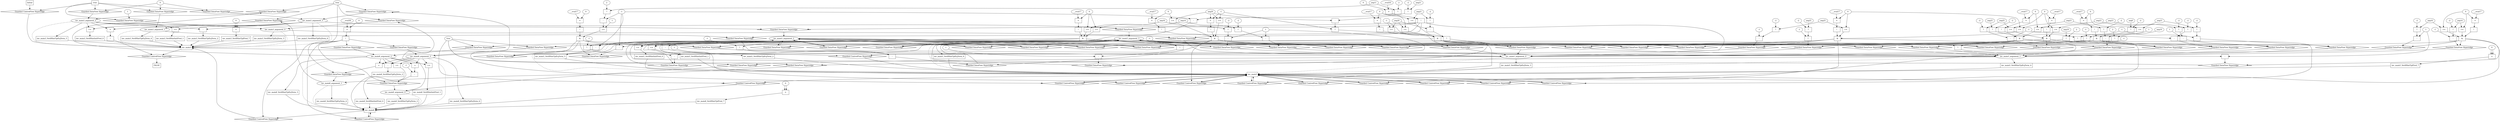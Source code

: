 digraph dag {
inv_main3 [label="inv_main3" shape="rect"];
inv_main5 [label="inv_main5" shape="rect"];
inv_main8 [label="inv_main8" shape="rect"];
FALSE [label="FALSE" shape="rect"];
Initial [label="Initial" shape="rect"];
ControlFowHyperEdge_0 [label="Guarded ControlFlow Hyperedge" shape="diamond"];
Initial -> ControlFowHyperEdge_0[label=""]
ControlFowHyperEdge_0 -> inv_main3[label=""]
ControlFowHyperEdge_1 [label="Guarded ControlFlow Hyperedge" shape="diamond"];
inv_main3 -> ControlFowHyperEdge_1[label=""]
ControlFowHyperEdge_1 -> inv_main5[label=""]
ControlFowHyperEdge_2 [label="Guarded ControlFlow Hyperedge" shape="diamond"];
inv_main5 -> ControlFowHyperEdge_2[label=""]
ControlFowHyperEdge_2 -> inv_main8[label=""]
ControlFowHyperEdge_3 [label="Guarded ControlFlow Hyperedge" shape="diamond"];
inv_main8 -> ControlFowHyperEdge_3[label=""]
ControlFowHyperEdge_3 -> inv_main3[label=""]
ControlFowHyperEdge_4 [label="Guarded ControlFlow Hyperedge" shape="diamond"];
inv_main8 -> ControlFowHyperEdge_4[label=""]
ControlFowHyperEdge_4 -> inv_main8[label=""]
ControlFowHyperEdge_5 [label="Guarded ControlFlow Hyperedge" shape="diamond"];
inv_main5 -> ControlFowHyperEdge_5[label=""]
ControlFowHyperEdge_5 -> inv_main5[label=""]
ControlFowHyperEdge_6 [label="Guarded ControlFlow Hyperedge" shape="diamond"];
inv_main5 -> ControlFowHyperEdge_6[label=""]
ControlFowHyperEdge_6 -> inv_main5[label=""]
ControlFowHyperEdge_7 [label="Guarded ControlFlow Hyperedge" shape="diamond"];
inv_main5 -> ControlFowHyperEdge_7[label=""]
ControlFowHyperEdge_7 -> inv_main5[label=""]
ControlFowHyperEdge_8 [label="Guarded ControlFlow Hyperedge" shape="diamond"];
inv_main5 -> ControlFowHyperEdge_8[label=""]
ControlFowHyperEdge_8 -> inv_main5[label=""]
ControlFowHyperEdge_9 [label="Guarded ControlFlow Hyperedge" shape="diamond"];
inv_main5 -> ControlFowHyperEdge_9[label=""]
ControlFowHyperEdge_9 -> inv_main5[label=""]
ControlFowHyperEdge_10 [label="Guarded ControlFlow Hyperedge" shape="diamond"];
inv_main5 -> ControlFowHyperEdge_10[label=""]
ControlFowHyperEdge_10 -> inv_main5[label=""]
ControlFowHyperEdge_11 [label="Guarded ControlFlow Hyperedge" shape="diamond"];
inv_main5 -> ControlFowHyperEdge_11[label=""]
ControlFowHyperEdge_11 -> inv_main5[label=""]
ControlFowHyperEdge_12 [label="Guarded ControlFlow Hyperedge" shape="diamond"];
inv_main5 -> ControlFowHyperEdge_12[label=""]
ControlFowHyperEdge_12 -> inv_main5[label=""]
ControlFowHyperEdge_13 [label="Guarded ControlFlow Hyperedge" shape="diamond"];
inv_main5 -> ControlFowHyperEdge_13[label=""]
ControlFowHyperEdge_13 -> inv_main5[label=""]
ControlFowHyperEdge_14 [label="Guarded ControlFlow Hyperedge" shape="diamond"];
inv_main3 -> ControlFowHyperEdge_14[label=""]
ControlFowHyperEdge_14 -> FALSE[label=""]
inv_main3_argument_0 [label="inv_main3_argument_0" shape="oval"];
inv_main3_argument_0 -> inv_main3[label="" style="dashed"]
inv_main3_argument_1 [label="inv_main3_argument_1" shape="oval"];
inv_main3_argument_1 -> inv_main3[label="" style="dashed"]
inv_main3_argument_2 [label="inv_main3_argument_2" shape="oval"];
inv_main3_argument_2 -> inv_main3[label="" style="dashed"]
inv_main3_argument_3 [label="inv_main3_argument_3" shape="oval"];
inv_main3_argument_3 -> inv_main3[label="" style="dashed"]
inv_main5_argument_0 [label="inv_main5_argument_0" shape="oval"];
inv_main5_argument_0 -> inv_main5[label="" style="dashed"]
inv_main5_argument_1 [label="inv_main5_argument_1" shape="oval"];
inv_main5_argument_1 -> inv_main5[label="" style="dashed"]
inv_main5_argument_2 [label="inv_main5_argument_2" shape="oval"];
inv_main5_argument_2 -> inv_main5[label="" style="dashed"]
inv_main5_argument_3 [label="inv_main5_argument_3" shape="oval"];
inv_main5_argument_3 -> inv_main5[label="" style="dashed"]
inv_main8_argument_0 [label="inv_main8_argument_0" shape="oval"];
inv_main8_argument_0 -> inv_main8[label="" style="dashed"]
inv_main8_argument_1 [label="inv_main8_argument_1" shape="oval"];
inv_main8_argument_1 -> inv_main8[label="" style="dashed"]
inv_main8_argument_2 [label="inv_main8_argument_2" shape="oval"];
inv_main8_argument_2 -> inv_main8[label="" style="dashed"]
inv_main8_argument_3 [label="inv_main8_argument_3" shape="oval"];
inv_main8_argument_3 -> inv_main8[label="" style="dashed"]

true_0 [label="true" shape="rect"];
true_0->ControlFowHyperEdge_0 [label=""];
xxxinv_main3___Initial_0xxxdataFlow_0_node_0 [label="1"];

xxxinv_main3___Initial_0xxxdataFlow_0_node_0->DataFowHyperEdge_0_inv_main3_argument_0 [label=""];
xxxinv_main3___Initial_0xxxdataFlow1_node_0 [label="0"];

xxxinv_main3___Initial_0xxxdataFlow1_node_0->DataFowHyperEdge_0_inv_main3_argument_1 [label=""];

xxxinv_main3___Initial_0xxxdataFlow1_node_0->DataFowHyperEdge_0_inv_main3_argument_2 [label=""];

xxxinv_main3___Initial_0xxxdataFlow1_node_0->DataFowHyperEdge_0_inv_main3_argument_3 [label=""];
xxxinv_main5___inv_main3_1xxxguard_0_node_0 [label="!" shape="rect"];
xxxinv_main5___inv_main3_1xxxguard_0_node_1 [label="=" shape="rect"];
xxxinv_main5___inv_main3_1xxxguard_0_node_2 [label="__eval16"];
xxxinv_main5___inv_main3_1xxxguard_0_node_3 [label="0"];
xxxinv_main5___inv_main3_1xxxguard_0_node_1->xxxinv_main5___inv_main3_1xxxguard_0_node_0
xxxinv_main5___inv_main3_1xxxguard_0_node_2->xxxinv_main5___inv_main3_1xxxguard_0_node_1
xxxinv_main5___inv_main3_1xxxguard_0_node_3->xxxinv_main5___inv_main3_1xxxguard_0_node_1

xxxinv_main5___inv_main3_1xxxguard_0_node_0->ControlFowHyperEdge_1 [label=""];
xxxinv_main8___inv_main5_2xxxguard_0_node_0 [label="true"];

xxxinv_main8___inv_main5_2xxxguard_0_node_0->ControlFowHyperEdge_2 [label=""];
xxxinv_main3___inv_main8_3xxxguard_0_node_0 [label="true"];

xxxinv_main3___inv_main8_3xxxguard_0_node_0->ControlFowHyperEdge_3 [label=""];
xxxinv_main8___inv_main8_4xxxguard_0_node_0 [label="!" shape="rect"];
xxxinv_main8___inv_main8_4xxxguard_0_node_1 [label="=" shape="rect"];
xxxinv_main8___inv_main8_4xxxguard_0_node_2 [label="__eval30"];
xxxinv_main8___inv_main8_4xxxguard_0_node_3 [label="0"];
xxxinv_main8___inv_main8_4xxxguard_0_node_1->xxxinv_main8___inv_main8_4xxxguard_0_node_0
xxxinv_main8___inv_main8_4xxxguard_0_node_2->xxxinv_main8___inv_main8_4xxxguard_0_node_1
xxxinv_main8___inv_main8_4xxxguard_0_node_3->xxxinv_main8___inv_main8_4xxxguard_0_node_1

xxxinv_main8___inv_main8_4xxxguard_0_node_0->ControlFowHyperEdge_4 [label=""];
xxxinv_main8___inv_main8_4xxxdataFlow_0_node_0 [label="-" shape="rect"];
xxxinv_main8___inv_main8_4xxxdataFlow_0_node_1 [label="+" shape="rect"];
xxxinv_main8___inv_main8_4xxxdataFlow_0_node_4 [label="-1"];
xxxinv_main8___inv_main8_4xxxdataFlow_0_node_1->xxxinv_main8___inv_main8_4xxxdataFlow_0_node_0
xxxinv_main8___inv_main8_4xxxdataFlow_0_node_4->xxxinv_main8___inv_main8_4xxxdataFlow_0_node_0
inv_main8_argument_2->xxxinv_main8___inv_main8_4xxxdataFlow_0_node_1
inv_main8_argument_3->xxxinv_main8___inv_main8_4xxxdataFlow_0_node_1

xxxinv_main8___inv_main8_4xxxdataFlow_0_node_0->DataFowHyperEdge_4_inv_main8_argument_0 [label=""];
xxxinv_main8___inv_main8_4xxxdataFlow1_node_0 [label="+" shape="rect"];
inv_main8_argument_2->xxxinv_main8___inv_main8_4xxxdataFlow1_node_0
inv_main8_argument_3->xxxinv_main8___inv_main8_4xxxdataFlow1_node_0

xxxinv_main8___inv_main8_4xxxdataFlow1_node_0->DataFowHyperEdge_4_inv_main8_argument_1 [label=""];
xxxinv_main5___inv_main5_5xxx_and [label="&" shape="rect"];
xxxinv_main5___inv_main5_5xxxguard_0_node_0 [label=">=" shape="rect"];
xxxinv_main5___inv_main5_5xxxguard_0_node_1 [label="-" shape="rect"];
xxxinv_main5___inv_main5_5xxxguard_0_node_2 [label="*" shape="rect"];
xxxinv_main5___inv_main5_5xxxguard_0_node_3 [label="2"];
xxxinv_main5___inv_main5_5xxxguard_0_node_6 [label="1"];
xxxinv_main5___inv_main5_5xxxguard_0_node_1->xxxinv_main5___inv_main5_5xxxguard_0_node_0
xxxinv_main5___inv_main5_5xxxguard_0_node_6->xxxinv_main5___inv_main5_5xxxguard_0_node_0
xxxinv_main5___inv_main5_5xxxguard_0_node_2->xxxinv_main5___inv_main5_5xxxguard_0_node_1
xxxinv_main5___inv_main5_5xxxdataFlow_0_node_4->xxxinv_main5___inv_main5_5xxxguard_0_node_1
xxxinv_main5___inv_main5_5xxxguard_0_node_3->xxxinv_main5___inv_main5_5xxxguard_0_node_2
xxxinv_main5___inv_main5_5xxxdataFlow_0_node_3->xxxinv_main5___inv_main5_5xxxguard_0_node_2

xxxinv_main5___inv_main5_5xxxguard_0_node_0->xxxinv_main5___inv_main5_5xxx_and [label=""];
xxxinv_main5___inv_main5_5xxxguard1_node_0 [label="!" shape="rect"];
xxxinv_main5___inv_main5_5xxxguard1_node_1 [label="=" shape="rect"];
xxxinv_main5___inv_main5_5xxxguard1_node_2 [label="__eval17"];
xxxinv_main5___inv_main5_5xxxguard1_node_3 [label="0"];
xxxinv_main5___inv_main5_5xxxguard1_node_1->xxxinv_main5___inv_main5_5xxxguard1_node_0
xxxinv_main5___inv_main5_5xxxguard1_node_2->xxxinv_main5___inv_main5_5xxxguard1_node_1
xxxinv_main5___inv_main5_5xxxguard1_node_3->xxxinv_main5___inv_main5_5xxxguard1_node_1

xxxinv_main5___inv_main5_5xxxguard1_node_0->xxxinv_main5___inv_main5_5xxx_and [label=""];
xxxinv_main5___inv_main5_5xxx_and->ControlFowHyperEdge_5 [label=""];
xxxinv_main5___inv_main5_5xxxdataFlow_0_node_0 [label="-" shape="rect"];
xxxinv_main5___inv_main5_5xxxdataFlow_0_node_1 [label="*" shape="rect"];
xxxinv_main5___inv_main5_5xxxdataFlow_0_node_2 [label="2"];
xxxinv_main5___inv_main5_5xxxdataFlow_0_node_3 [label="arg11"];
xxxinv_main5___inv_main5_5xxxdataFlow_0_node_4 [label="-1"];
xxxinv_main5___inv_main5_5xxxdataFlow_0_node_1->xxxinv_main5___inv_main5_5xxxdataFlow_0_node_0
xxxinv_main5___inv_main5_5xxxdataFlow_0_node_4->xxxinv_main5___inv_main5_5xxxdataFlow_0_node_0
xxxinv_main5___inv_main5_5xxxdataFlow_0_node_2->xxxinv_main5___inv_main5_5xxxdataFlow_0_node_1
xxxinv_main5___inv_main5_5xxxdataFlow_0_node_3->xxxinv_main5___inv_main5_5xxxdataFlow_0_node_1

xxxinv_main5___inv_main5_5xxxdataFlow_0_node_0->DataFowHyperEdge_5_inv_main5_argument_0 [label=""];
xxxinv_main5___inv_main5_5xxxdataFlow1_node_0 [label="*" shape="rect"];
xxxinv_main5___inv_main5_5xxxdataFlow1_node_1 [label="-1"];
xxxinv_main5___inv_main5_5xxxdataFlow1_node_2 [label="*" shape="rect"];
xxxinv_main5___inv_main5_5xxxdataFlow1_node_3 [label="-2"];
xxxinv_main5___inv_main5_5xxxdataFlow1_node_4 [label="arg9"];
xxxinv_main5___inv_main5_5xxxdataFlow1_node_1->xxxinv_main5___inv_main5_5xxxdataFlow1_node_0
xxxinv_main5___inv_main5_5xxxdataFlow1_node_2->xxxinv_main5___inv_main5_5xxxdataFlow1_node_0
xxxinv_main5___inv_main5_5xxxdataFlow1_node_4->xxxinv_main5___inv_main5_5xxxdataFlow1_node_2
xxxinv_main5___inv_main5_5xxxdataFlow1_node_3->xxxinv_main5___inv_main5_5xxxdataFlow1_node_2

xxxinv_main5___inv_main5_5xxxdataFlow1_node_0->DataFowHyperEdge_5_inv_main5_argument_1 [label=""];
xxxinv_main5___inv_main5_5xxxdataFlow2_node_0 [label="-" shape="rect"];
inv_main5_argument_2->xxxinv_main5___inv_main5_5xxxdataFlow2_node_0
xxxinv_main5___inv_main5_5xxxdataFlow_0_node_4->xxxinv_main5___inv_main5_5xxxdataFlow2_node_0

xxxinv_main5___inv_main5_5xxxdataFlow2_node_0->DataFowHyperEdge_5_inv_main5_argument_2 [label=""];
xxxinv_main5___inv_main5_5xxxdataFlow3_node_0 [label="-" shape="rect"];
inv_main5_argument_3->xxxinv_main5___inv_main5_5xxxdataFlow3_node_0
xxxinv_main5___inv_main5_5xxxdataFlow_0_node_4->xxxinv_main5___inv_main5_5xxxdataFlow3_node_0

xxxinv_main5___inv_main5_5xxxdataFlow3_node_0->DataFowHyperEdge_5_inv_main5_argument_3 [label=""];
xxxinv_main5___inv_main5_6xxx_and [label="&" shape="rect"];
xxxinv_main5___inv_main5_6xxxguard_0_node_0 [label="!" shape="rect"];
xxxinv_main5___inv_main5_6xxxguard_0_node_1 [label="=" shape="rect"];
xxxinv_main5___inv_main5_6xxxguard_0_node_2 [label="__eval17"];
xxxinv_main5___inv_main5_6xxxguard_0_node_3 [label="0"];
xxxinv_main5___inv_main5_6xxxguard_0_node_1->xxxinv_main5___inv_main5_6xxxguard_0_node_0
xxxinv_main5___inv_main5_6xxxguard_0_node_2->xxxinv_main5___inv_main5_6xxxguard_0_node_1
xxxinv_main5___inv_main5_6xxxguard_0_node_3->xxxinv_main5___inv_main5_6xxxguard_0_node_1

xxxinv_main5___inv_main5_6xxxguard_0_node_0->xxxinv_main5___inv_main5_6xxx_and [label=""];
xxxinv_main5___inv_main5_6xxxguard1_node_0 [label=">=" shape="rect"];
xxxinv_main5___inv_main5_6xxxdataFlow_0_node_4->xxxinv_main5___inv_main5_6xxxguard1_node_0
xxxinv_main5___inv_main5_6xxxguard_0_node_3->xxxinv_main5___inv_main5_6xxxguard1_node_0

xxxinv_main5___inv_main5_6xxxguard1_node_0->xxxinv_main5___inv_main5_6xxx_and [label=""];
xxxinv_main5___inv_main5_6xxxguard2_node_0 [label=">=" shape="rect"];
xxxinv_main5___inv_main5_6xxxdataFlow1_node_4->xxxinv_main5___inv_main5_6xxxguard2_node_0
xxxinv_main5___inv_main5_6xxxguard_0_node_3->xxxinv_main5___inv_main5_6xxxguard2_node_0

xxxinv_main5___inv_main5_6xxxguard2_node_0->xxxinv_main5___inv_main5_6xxx_and [label=""];
xxxinv_main5___inv_main5_6xxx_and->ControlFowHyperEdge_6 [label=""];
xxxinv_main5___inv_main5_6xxxdataFlow_0_node_0 [label="-" shape="rect"];
xxxinv_main5___inv_main5_6xxxdataFlow_0_node_1 [label="1"];
xxxinv_main5___inv_main5_6xxxdataFlow_0_node_2 [label="*" shape="rect"];
xxxinv_main5___inv_main5_6xxxdataFlow_0_node_3 [label="-2"];
xxxinv_main5___inv_main5_6xxxdataFlow_0_node_4 [label="arg16"];
xxxinv_main5___inv_main5_6xxxdataFlow_0_node_1->xxxinv_main5___inv_main5_6xxxdataFlow_0_node_0
xxxinv_main5___inv_main5_6xxxdataFlow_0_node_2->xxxinv_main5___inv_main5_6xxxdataFlow_0_node_0
xxxinv_main5___inv_main5_6xxxdataFlow_0_node_4->xxxinv_main5___inv_main5_6xxxdataFlow_0_node_2
xxxinv_main5___inv_main5_6xxxdataFlow_0_node_3->xxxinv_main5___inv_main5_6xxxdataFlow_0_node_2

xxxinv_main5___inv_main5_6xxxdataFlow_0_node_0->DataFowHyperEdge_6_inv_main5_argument_0 [label=""];
xxxinv_main5___inv_main5_6xxxdataFlow1_node_0 [label="-" shape="rect"];
xxxinv_main5___inv_main5_6xxxdataFlow1_node_2 [label="*" shape="rect"];
xxxinv_main5___inv_main5_6xxxdataFlow1_node_3 [label="-2"];
xxxinv_main5___inv_main5_6xxxdataFlow1_node_4 [label="arg14"];
xxxinv_main5___inv_main5_6xxxdataFlow_0_node_1->xxxinv_main5___inv_main5_6xxxdataFlow1_node_0
xxxinv_main5___inv_main5_6xxxdataFlow1_node_2->xxxinv_main5___inv_main5_6xxxdataFlow1_node_0
xxxinv_main5___inv_main5_6xxxdataFlow1_node_4->xxxinv_main5___inv_main5_6xxxdataFlow1_node_2
xxxinv_main5___inv_main5_6xxxdataFlow1_node_3->xxxinv_main5___inv_main5_6xxxdataFlow1_node_2

xxxinv_main5___inv_main5_6xxxdataFlow1_node_0->DataFowHyperEdge_6_inv_main5_argument_1 [label=""];
xxxinv_main5___inv_main5_6xxxdataFlow2_node_0 [label="-" shape="rect"];
xxxinv_main5___inv_main5_6xxxdataFlow2_node_2 [label="*" shape="rect"];
xxxinv_main5___inv_main5_6xxxdataFlow2_node_3 [label="-1"];
xxxinv_main5___inv_main5_6xxxdataFlow_0_node_1->xxxinv_main5___inv_main5_6xxxdataFlow2_node_0
xxxinv_main5___inv_main5_6xxxdataFlow2_node_2->xxxinv_main5___inv_main5_6xxxdataFlow2_node_0
inv_main5_argument_2->xxxinv_main5___inv_main5_6xxxdataFlow2_node_2
xxxinv_main5___inv_main5_6xxxdataFlow2_node_3->xxxinv_main5___inv_main5_6xxxdataFlow2_node_2

xxxinv_main5___inv_main5_6xxxdataFlow2_node_0->DataFowHyperEdge_6_inv_main5_argument_2 [label=""];
xxxinv_main5___inv_main5_7xxx_and [label="&" shape="rect"];
xxxinv_main5___inv_main5_7xxxguard_0_node_0 [label="!" shape="rect"];
xxxinv_main5___inv_main5_7xxxguard_0_node_1 [label="=" shape="rect"];
xxxinv_main5___inv_main5_7xxxguard_0_node_2 [label="__eval17"];
xxxinv_main5___inv_main5_7xxxguard_0_node_3 [label="0"];
xxxinv_main5___inv_main5_7xxxguard_0_node_1->xxxinv_main5___inv_main5_7xxxguard_0_node_0
xxxinv_main5___inv_main5_7xxxguard_0_node_2->xxxinv_main5___inv_main5_7xxxguard_0_node_1
xxxinv_main5___inv_main5_7xxxguard_0_node_3->xxxinv_main5___inv_main5_7xxxguard_0_node_1

xxxinv_main5___inv_main5_7xxxguard_0_node_0->xxxinv_main5___inv_main5_7xxx_and [label=""];
xxxinv_main5___inv_main5_7xxxguard1_node_0 [label=">=" shape="rect"];
xxxinv_main5___inv_main5_7xxxdataFlow_0_node_4->xxxinv_main5___inv_main5_7xxxguard1_node_0
xxxinv_main5___inv_main5_7xxxguard_0_node_3->xxxinv_main5___inv_main5_7xxxguard1_node_0

xxxinv_main5___inv_main5_7xxxguard1_node_0->xxxinv_main5___inv_main5_7xxx_and [label=""];
xxxinv_main5___inv_main5_7xxxguard2_node_0 [label=">=" shape="rect"];
xxxinv_main5___inv_main5_7xxxguard_0_node_3->xxxinv_main5___inv_main5_7xxxguard2_node_0
xxxinv_main5___inv_main5_7xxxdataFlow1_node_4->xxxinv_main5___inv_main5_7xxxguard2_node_0

xxxinv_main5___inv_main5_7xxxguard2_node_0->xxxinv_main5___inv_main5_7xxx_and [label=""];
xxxinv_main5___inv_main5_7xxx_and->ControlFowHyperEdge_7 [label=""];
xxxinv_main5___inv_main5_7xxxdataFlow_0_node_0 [label="-" shape="rect"];
xxxinv_main5___inv_main5_7xxxdataFlow_0_node_1 [label="1"];
xxxinv_main5___inv_main5_7xxxdataFlow_0_node_2 [label="*" shape="rect"];
xxxinv_main5___inv_main5_7xxxdataFlow_0_node_3 [label="-2"];
xxxinv_main5___inv_main5_7xxxdataFlow_0_node_4 [label="arg16"];
xxxinv_main5___inv_main5_7xxxdataFlow_0_node_1->xxxinv_main5___inv_main5_7xxxdataFlow_0_node_0
xxxinv_main5___inv_main5_7xxxdataFlow_0_node_2->xxxinv_main5___inv_main5_7xxxdataFlow_0_node_0
xxxinv_main5___inv_main5_7xxxdataFlow_0_node_4->xxxinv_main5___inv_main5_7xxxdataFlow_0_node_2
xxxinv_main5___inv_main5_7xxxdataFlow_0_node_3->xxxinv_main5___inv_main5_7xxxdataFlow_0_node_2

xxxinv_main5___inv_main5_7xxxdataFlow_0_node_0->DataFowHyperEdge_7_inv_main5_argument_0 [label=""];
xxxinv_main5___inv_main5_7xxxdataFlow1_node_0 [label="-" shape="rect"];
xxxinv_main5___inv_main5_7xxxdataFlow1_node_1 [label="-1"];
xxxinv_main5___inv_main5_7xxxdataFlow1_node_2 [label="*" shape="rect"];
xxxinv_main5___inv_main5_7xxxdataFlow1_node_3 [label="-2"];
xxxinv_main5___inv_main5_7xxxdataFlow1_node_4 [label="arg14"];
xxxinv_main5___inv_main5_7xxxdataFlow1_node_1->xxxinv_main5___inv_main5_7xxxdataFlow1_node_0
xxxinv_main5___inv_main5_7xxxdataFlow1_node_2->xxxinv_main5___inv_main5_7xxxdataFlow1_node_0
xxxinv_main5___inv_main5_7xxxdataFlow1_node_4->xxxinv_main5___inv_main5_7xxxdataFlow1_node_2
xxxinv_main5___inv_main5_7xxxdataFlow1_node_3->xxxinv_main5___inv_main5_7xxxdataFlow1_node_2

xxxinv_main5___inv_main5_7xxxdataFlow1_node_0->DataFowHyperEdge_7_inv_main5_argument_1 [label=""];
xxxinv_main5___inv_main5_7xxxdataFlow2_node_0 [label="-" shape="rect"];
xxxinv_main5___inv_main5_7xxxdataFlow2_node_2 [label="*" shape="rect"];
xxxinv_main5___inv_main5_7xxxdataFlow2_node_3 [label="-1"];
xxxinv_main5___inv_main5_7xxxdataFlow_0_node_1->xxxinv_main5___inv_main5_7xxxdataFlow2_node_0
xxxinv_main5___inv_main5_7xxxdataFlow2_node_2->xxxinv_main5___inv_main5_7xxxdataFlow2_node_0
inv_main5_argument_2->xxxinv_main5___inv_main5_7xxxdataFlow2_node_2
xxxinv_main5___inv_main5_7xxxdataFlow2_node_3->xxxinv_main5___inv_main5_7xxxdataFlow2_node_2

xxxinv_main5___inv_main5_7xxxdataFlow2_node_0->DataFowHyperEdge_7_inv_main5_argument_2 [label=""];
xxxinv_main5___inv_main5_8xxx_and [label="&" shape="rect"];
xxxinv_main5___inv_main5_8xxxguard_0_node_0 [label="!" shape="rect"];
xxxinv_main5___inv_main5_8xxxguard_0_node_1 [label="=" shape="rect"];
xxxinv_main5___inv_main5_8xxxguard_0_node_2 [label="__eval17"];
xxxinv_main5___inv_main5_8xxxguard_0_node_3 [label="0"];
xxxinv_main5___inv_main5_8xxxguard_0_node_1->xxxinv_main5___inv_main5_8xxxguard_0_node_0
xxxinv_main5___inv_main5_8xxxguard_0_node_2->xxxinv_main5___inv_main5_8xxxguard_0_node_1
xxxinv_main5___inv_main5_8xxxguard_0_node_3->xxxinv_main5___inv_main5_8xxxguard_0_node_1

xxxinv_main5___inv_main5_8xxxguard_0_node_0->xxxinv_main5___inv_main5_8xxx_and [label=""];
xxxinv_main5___inv_main5_8xxxguard1_node_0 [label="!" shape="rect"];
xxxinv_main5___inv_main5_8xxxguard1_node_1 [label="=" shape="rect"];
xxxinv_main5___inv_main5_8xxxdataFlow_0_node_1 [label="-1"];
xxxinv_main5___inv_main5_8xxxguard1_node_1->xxxinv_main5___inv_main5_8xxxguard1_node_0
xxxinv_main5___inv_main5_8xxxdataFlow_0_node_6->xxxinv_main5___inv_main5_8xxxguard1_node_1
xxxinv_main5___inv_main5_8xxxdataFlow_0_node_1->xxxinv_main5___inv_main5_8xxxguard1_node_1

xxxinv_main5___inv_main5_8xxxguard1_node_0->xxxinv_main5___inv_main5_8xxx_and [label=""];
xxxinv_main5___inv_main5_8xxxguard2_node_0 [label=">=" shape="rect"];
xxxinv_main5___inv_main5_8xxxguard_0_node_3->xxxinv_main5___inv_main5_8xxxguard2_node_0
xxxinv_main5___inv_main5_8xxxdataFlow_0_node_6->xxxinv_main5___inv_main5_8xxxguard2_node_0

xxxinv_main5___inv_main5_8xxxguard2_node_0->xxxinv_main5___inv_main5_8xxx_and [label=""];
xxxinv_main5___inv_main5_8xxxguard3_node_0 [label=">=" shape="rect"];
xxxinv_main5___inv_main5_8xxxdataFlow_0_node_6->xxxinv_main5___inv_main5_8xxxguard3_node_0
xxxinv_main5___inv_main5_8xxxdataFlow_0_node_1->xxxinv_main5___inv_main5_8xxxguard3_node_0

xxxinv_main5___inv_main5_8xxxguard3_node_0->xxxinv_main5___inv_main5_8xxx_and [label=""];
xxxinv_main5___inv_main5_8xxx_and->ControlFowHyperEdge_8 [label=""];
xxxinv_main5___inv_main5_8xxxdataFlow_0_node_0 [label="*" shape="rect"];
xxxinv_main5___inv_main5_8xxxdataFlow_0_node_1 [label="-1"];
xxxinv_main5___inv_main5_8xxxdataFlow_0_node_2 [label="-" shape="rect"];
xxxinv_main5___inv_main5_8xxxdataFlow_0_node_3 [label="*" shape="rect"];
xxxinv_main5___inv_main5_8xxxdataFlow_0_node_4 [label="-2"];
xxxinv_main5___inv_main5_8xxxdataFlow_0_node_5 [label="arg21"];
xxxinv_main5___inv_main5_8xxxdataFlow_0_node_6 [label="arg20"];
xxxinv_main5___inv_main5_8xxxdataFlow_0_node_1->xxxinv_main5___inv_main5_8xxxdataFlow_0_node_0
xxxinv_main5___inv_main5_8xxxdataFlow_0_node_2->xxxinv_main5___inv_main5_8xxxdataFlow_0_node_0
xxxinv_main5___inv_main5_8xxxdataFlow_0_node_3->xxxinv_main5___inv_main5_8xxxdataFlow_0_node_2
xxxinv_main5___inv_main5_8xxxdataFlow_0_node_6->xxxinv_main5___inv_main5_8xxxdataFlow_0_node_2
xxxinv_main5___inv_main5_8xxxdataFlow_0_node_4->xxxinv_main5___inv_main5_8xxxdataFlow_0_node_3
xxxinv_main5___inv_main5_8xxxdataFlow_0_node_5->xxxinv_main5___inv_main5_8xxxdataFlow_0_node_3

xxxinv_main5___inv_main5_8xxxdataFlow_0_node_0->DataFowHyperEdge_8_inv_main5_argument_0 [label=""];
xxxinv_main5___inv_main5_8xxxdataFlow1_node_0 [label="*" shape="rect"];
xxxinv_main5___inv_main5_8xxxdataFlow1_node_1 [label="2"];
xxxinv_main5___inv_main5_8xxxdataFlow1_node_2 [label="arg19"];
xxxinv_main5___inv_main5_8xxxdataFlow1_node_1->xxxinv_main5___inv_main5_8xxxdataFlow1_node_0
xxxinv_main5___inv_main5_8xxxdataFlow1_node_2->xxxinv_main5___inv_main5_8xxxdataFlow1_node_0

xxxinv_main5___inv_main5_8xxxdataFlow1_node_0->DataFowHyperEdge_8_inv_main5_argument_1 [label=""];
xxxinv_main5___inv_main5_8xxxdataFlow2_node_0 [label="-" shape="rect"];
xxxinv_main5___inv_main5_8xxxdataFlow2_node_1 [label="1"];
xxxinv_main5___inv_main5_8xxxdataFlow2_node_2 [label="*" shape="rect"];
xxxinv_main5___inv_main5_8xxxdataFlow2_node_3 [label="-1"];
xxxinv_main5___inv_main5_8xxxdataFlow2_node_1->xxxinv_main5___inv_main5_8xxxdataFlow2_node_0
xxxinv_main5___inv_main5_8xxxdataFlow2_node_2->xxxinv_main5___inv_main5_8xxxdataFlow2_node_0
inv_main5_argument_3->xxxinv_main5___inv_main5_8xxxdataFlow2_node_2
xxxinv_main5___inv_main5_8xxxdataFlow2_node_3->xxxinv_main5___inv_main5_8xxxdataFlow2_node_2

xxxinv_main5___inv_main5_8xxxdataFlow2_node_0->DataFowHyperEdge_8_inv_main5_argument_3 [label=""];
xxxinv_main5___inv_main5_9xxx_and [label="&" shape="rect"];
xxxinv_main5___inv_main5_9xxxguard_0_node_0 [label="!" shape="rect"];
xxxinv_main5___inv_main5_9xxxguard_0_node_1 [label="=" shape="rect"];
xxxinv_main5___inv_main5_9xxxguard_0_node_2 [label="__eval17"];
xxxinv_main5___inv_main5_9xxxguard_0_node_3 [label="0"];
xxxinv_main5___inv_main5_9xxxguard_0_node_1->xxxinv_main5___inv_main5_9xxxguard_0_node_0
xxxinv_main5___inv_main5_9xxxguard_0_node_2->xxxinv_main5___inv_main5_9xxxguard_0_node_1
xxxinv_main5___inv_main5_9xxxguard_0_node_3->xxxinv_main5___inv_main5_9xxxguard_0_node_1

xxxinv_main5___inv_main5_9xxxguard_0_node_0->xxxinv_main5___inv_main5_9xxx_and [label=""];
xxxinv_main5___inv_main5_9xxxguard1_node_0 [label=">=" shape="rect"];
xxxinv_main5___inv_main5_9xxxguard_0_node_3->xxxinv_main5___inv_main5_9xxxguard1_node_0
xxxinv_main5___inv_main5_9xxxdataFlow_0_node_5->xxxinv_main5___inv_main5_9xxxguard1_node_0

xxxinv_main5___inv_main5_9xxxguard1_node_0->xxxinv_main5___inv_main5_9xxx_and [label=""];
xxxinv_main5___inv_main5_9xxxguard2_node_0 [label=">=" shape="rect"];
xxxinv_main5___inv_main5_9xxxguard_0_node_3->xxxinv_main5___inv_main5_9xxxguard2_node_0
xxxinv_main5___inv_main5_9xxxdataFlow_0_node_6->xxxinv_main5___inv_main5_9xxxguard2_node_0

xxxinv_main5___inv_main5_9xxxguard2_node_0->xxxinv_main5___inv_main5_9xxx_and [label=""];
xxxinv_main5___inv_main5_9xxxguard3_node_0 [label=">=" shape="rect"];
xxxinv_main5___inv_main5_9xxxdataFlow_0_node_1 [label="-1"];
xxxinv_main5___inv_main5_9xxxdataFlow_0_node_6->xxxinv_main5___inv_main5_9xxxguard3_node_0
xxxinv_main5___inv_main5_9xxxdataFlow_0_node_1->xxxinv_main5___inv_main5_9xxxguard3_node_0

xxxinv_main5___inv_main5_9xxxguard3_node_0->xxxinv_main5___inv_main5_9xxx_and [label=""];
xxxinv_main5___inv_main5_9xxx_and->ControlFowHyperEdge_9 [label=""];
xxxinv_main5___inv_main5_9xxxdataFlow_0_node_0 [label="*" shape="rect"];
xxxinv_main5___inv_main5_9xxxdataFlow_0_node_1 [label="-1"];
xxxinv_main5___inv_main5_9xxxdataFlow_0_node_2 [label="-" shape="rect"];
xxxinv_main5___inv_main5_9xxxdataFlow_0_node_3 [label="*" shape="rect"];
xxxinv_main5___inv_main5_9xxxdataFlow_0_node_4 [label="-2"];
xxxinv_main5___inv_main5_9xxxdataFlow_0_node_5 [label="arg21"];
xxxinv_main5___inv_main5_9xxxdataFlow_0_node_6 [label="arg20"];
xxxinv_main5___inv_main5_9xxxdataFlow_0_node_1->xxxinv_main5___inv_main5_9xxxdataFlow_0_node_0
xxxinv_main5___inv_main5_9xxxdataFlow_0_node_2->xxxinv_main5___inv_main5_9xxxdataFlow_0_node_0
xxxinv_main5___inv_main5_9xxxdataFlow_0_node_3->xxxinv_main5___inv_main5_9xxxdataFlow_0_node_2
xxxinv_main5___inv_main5_9xxxdataFlow_0_node_6->xxxinv_main5___inv_main5_9xxxdataFlow_0_node_2
xxxinv_main5___inv_main5_9xxxdataFlow_0_node_4->xxxinv_main5___inv_main5_9xxxdataFlow_0_node_3
xxxinv_main5___inv_main5_9xxxdataFlow_0_node_5->xxxinv_main5___inv_main5_9xxxdataFlow_0_node_3

xxxinv_main5___inv_main5_9xxxdataFlow_0_node_0->DataFowHyperEdge_9_inv_main5_argument_0 [label=""];
xxxinv_main5___inv_main5_9xxxdataFlow1_node_0 [label="*" shape="rect"];
xxxinv_main5___inv_main5_9xxxdataFlow1_node_1 [label="2"];
xxxinv_main5___inv_main5_9xxxdataFlow1_node_2 [label="arg19"];
xxxinv_main5___inv_main5_9xxxdataFlow1_node_1->xxxinv_main5___inv_main5_9xxxdataFlow1_node_0
xxxinv_main5___inv_main5_9xxxdataFlow1_node_2->xxxinv_main5___inv_main5_9xxxdataFlow1_node_0

xxxinv_main5___inv_main5_9xxxdataFlow1_node_0->DataFowHyperEdge_9_inv_main5_argument_1 [label=""];
xxxinv_main5___inv_main5_9xxxdataFlow2_node_0 [label="-" shape="rect"];
xxxinv_main5___inv_main5_9xxxdataFlow2_node_1 [label="1"];
xxxinv_main5___inv_main5_9xxxdataFlow2_node_2 [label="*" shape="rect"];
xxxinv_main5___inv_main5_9xxxdataFlow2_node_3 [label="-1"];
xxxinv_main5___inv_main5_9xxxdataFlow2_node_1->xxxinv_main5___inv_main5_9xxxdataFlow2_node_0
xxxinv_main5___inv_main5_9xxxdataFlow2_node_2->xxxinv_main5___inv_main5_9xxxdataFlow2_node_0
inv_main5_argument_3->xxxinv_main5___inv_main5_9xxxdataFlow2_node_2
xxxinv_main5___inv_main5_9xxxdataFlow2_node_3->xxxinv_main5___inv_main5_9xxxdataFlow2_node_2

xxxinv_main5___inv_main5_9xxxdataFlow2_node_0->DataFowHyperEdge_9_inv_main5_argument_3 [label=""];
xxxinv_main5___inv_main5_10xxx_and [label="&" shape="rect"];
xxxinv_main5___inv_main5_10xxxguard_0_node_0 [label="!" shape="rect"];
xxxinv_main5___inv_main5_10xxxguard_0_node_1 [label="=" shape="rect"];
xxxinv_main5___inv_main5_10xxxguard_0_node_2 [label="__eval17"];
xxxinv_main5___inv_main5_10xxxguard_0_node_3 [label="0"];
xxxinv_main5___inv_main5_10xxxguard_0_node_1->xxxinv_main5___inv_main5_10xxxguard_0_node_0
xxxinv_main5___inv_main5_10xxxguard_0_node_2->xxxinv_main5___inv_main5_10xxxguard_0_node_1
xxxinv_main5___inv_main5_10xxxguard_0_node_3->xxxinv_main5___inv_main5_10xxxguard_0_node_1

xxxinv_main5___inv_main5_10xxxguard_0_node_0->xxxinv_main5___inv_main5_10xxx_and [label=""];
xxxinv_main5___inv_main5_10xxxguard1_node_0 [label=">=" shape="rect"];
xxxinv_main5___inv_main5_10xxxguard_0_node_3->xxxinv_main5___inv_main5_10xxxguard1_node_0
xxxinv_main5___inv_main5_10xxxdataFlow_0_node_4->xxxinv_main5___inv_main5_10xxxguard1_node_0

xxxinv_main5___inv_main5_10xxxguard1_node_0->xxxinv_main5___inv_main5_10xxx_and [label=""];
xxxinv_main5___inv_main5_10xxxguard2_node_0 [label=">=" shape="rect"];
xxxinv_main5___inv_main5_10xxxdataFlow1_node_4->xxxinv_main5___inv_main5_10xxxguard2_node_0
xxxinv_main5___inv_main5_10xxxguard_0_node_3->xxxinv_main5___inv_main5_10xxxguard2_node_0

xxxinv_main5___inv_main5_10xxxguard2_node_0->xxxinv_main5___inv_main5_10xxx_and [label=""];
xxxinv_main5___inv_main5_10xxx_and->ControlFowHyperEdge_10 [label=""];
xxxinv_main5___inv_main5_10xxxdataFlow_0_node_0 [label="-" shape="rect"];
xxxinv_main5___inv_main5_10xxxdataFlow_0_node_1 [label="-1"];
xxxinv_main5___inv_main5_10xxxdataFlow_0_node_2 [label="*" shape="rect"];
xxxinv_main5___inv_main5_10xxxdataFlow_0_node_3 [label="-2"];
xxxinv_main5___inv_main5_10xxxdataFlow_0_node_4 [label="arg25"];
xxxinv_main5___inv_main5_10xxxdataFlow_0_node_1->xxxinv_main5___inv_main5_10xxxdataFlow_0_node_0
xxxinv_main5___inv_main5_10xxxdataFlow_0_node_2->xxxinv_main5___inv_main5_10xxxdataFlow_0_node_0
xxxinv_main5___inv_main5_10xxxdataFlow_0_node_4->xxxinv_main5___inv_main5_10xxxdataFlow_0_node_2
xxxinv_main5___inv_main5_10xxxdataFlow_0_node_3->xxxinv_main5___inv_main5_10xxxdataFlow_0_node_2

xxxinv_main5___inv_main5_10xxxdataFlow_0_node_0->DataFowHyperEdge_10_inv_main5_argument_0 [label=""];
xxxinv_main5___inv_main5_10xxxdataFlow1_node_0 [label="-" shape="rect"];
xxxinv_main5___inv_main5_10xxxdataFlow1_node_1 [label="1"];
xxxinv_main5___inv_main5_10xxxdataFlow1_node_2 [label="*" shape="rect"];
xxxinv_main5___inv_main5_10xxxdataFlow1_node_3 [label="-2"];
xxxinv_main5___inv_main5_10xxxdataFlow1_node_4 [label="arg23"];
xxxinv_main5___inv_main5_10xxxdataFlow1_node_1->xxxinv_main5___inv_main5_10xxxdataFlow1_node_0
xxxinv_main5___inv_main5_10xxxdataFlow1_node_2->xxxinv_main5___inv_main5_10xxxdataFlow1_node_0
xxxinv_main5___inv_main5_10xxxdataFlow1_node_4->xxxinv_main5___inv_main5_10xxxdataFlow1_node_2
xxxinv_main5___inv_main5_10xxxdataFlow1_node_3->xxxinv_main5___inv_main5_10xxxdataFlow1_node_2

xxxinv_main5___inv_main5_10xxxdataFlow1_node_0->DataFowHyperEdge_10_inv_main5_argument_1 [label=""];
xxxinv_main5___inv_main5_11xxx_and [label="&" shape="rect"];
xxxinv_main5___inv_main5_11xxxguard_0_node_0 [label="!" shape="rect"];
xxxinv_main5___inv_main5_11xxxguard_0_node_1 [label="=" shape="rect"];
xxxinv_main5___inv_main5_11xxxguard_0_node_2 [label="__eval17"];
xxxinv_main5___inv_main5_11xxxguard_0_node_3 [label="0"];
xxxinv_main5___inv_main5_11xxxguard_0_node_1->xxxinv_main5___inv_main5_11xxxguard_0_node_0
xxxinv_main5___inv_main5_11xxxguard_0_node_2->xxxinv_main5___inv_main5_11xxxguard_0_node_1
xxxinv_main5___inv_main5_11xxxguard_0_node_3->xxxinv_main5___inv_main5_11xxxguard_0_node_1

xxxinv_main5___inv_main5_11xxxguard_0_node_0->xxxinv_main5___inv_main5_11xxx_and [label=""];
xxxinv_main5___inv_main5_11xxxguard1_node_0 [label=">=" shape="rect"];
xxxinv_main5___inv_main5_11xxxdataFlow1_node_4->xxxinv_main5___inv_main5_11xxxguard1_node_0
xxxinv_main5___inv_main5_11xxxguard_0_node_3->xxxinv_main5___inv_main5_11xxxguard1_node_0

xxxinv_main5___inv_main5_11xxxguard1_node_0->xxxinv_main5___inv_main5_11xxx_and [label=""];
xxxinv_main5___inv_main5_11xxx_and->ControlFowHyperEdge_11 [label=""];
xxxinv_main5___inv_main5_11xxxdataFlow_0_node_0 [label="*" shape="rect"];
xxxinv_main5___inv_main5_11xxxdataFlow_0_node_1 [label="-1"];
xxxinv_main5___inv_main5_11xxxdataFlow_0_node_2 [label="*" shape="rect"];
xxxinv_main5___inv_main5_11xxxdataFlow_0_node_3 [label="-2"];
xxxinv_main5___inv_main5_11xxxdataFlow_0_node_4 [label="arg25"];
xxxinv_main5___inv_main5_11xxxdataFlow_0_node_1->xxxinv_main5___inv_main5_11xxxdataFlow_0_node_0
xxxinv_main5___inv_main5_11xxxdataFlow_0_node_2->xxxinv_main5___inv_main5_11xxxdataFlow_0_node_0
xxxinv_main5___inv_main5_11xxxdataFlow_0_node_4->xxxinv_main5___inv_main5_11xxxdataFlow_0_node_2
xxxinv_main5___inv_main5_11xxxdataFlow_0_node_3->xxxinv_main5___inv_main5_11xxxdataFlow_0_node_2

xxxinv_main5___inv_main5_11xxxdataFlow_0_node_0->DataFowHyperEdge_11_inv_main5_argument_0 [label=""];
xxxinv_main5___inv_main5_11xxxdataFlow1_node_0 [label="-" shape="rect"];
xxxinv_main5___inv_main5_11xxxdataFlow1_node_1 [label="1"];
xxxinv_main5___inv_main5_11xxxdataFlow1_node_2 [label="*" shape="rect"];
xxxinv_main5___inv_main5_11xxxdataFlow1_node_3 [label="-2"];
xxxinv_main5___inv_main5_11xxxdataFlow1_node_4 [label="arg23"];
xxxinv_main5___inv_main5_11xxxdataFlow1_node_1->xxxinv_main5___inv_main5_11xxxdataFlow1_node_0
xxxinv_main5___inv_main5_11xxxdataFlow1_node_2->xxxinv_main5___inv_main5_11xxxdataFlow1_node_0
xxxinv_main5___inv_main5_11xxxdataFlow1_node_4->xxxinv_main5___inv_main5_11xxxdataFlow1_node_2
xxxinv_main5___inv_main5_11xxxdataFlow1_node_3->xxxinv_main5___inv_main5_11xxxdataFlow1_node_2

xxxinv_main5___inv_main5_11xxxdataFlow1_node_0->DataFowHyperEdge_11_inv_main5_argument_1 [label=""];
xxxinv_main5___inv_main5_12xxx_and [label="&" shape="rect"];
xxxinv_main5___inv_main5_12xxxguard_0_node_0 [label="!" shape="rect"];
xxxinv_main5___inv_main5_12xxxguard_0_node_1 [label="=" shape="rect"];
xxxinv_main5___inv_main5_12xxxguard_0_node_2 [label="__eval17"];
xxxinv_main5___inv_main5_12xxxguard_0_node_3 [label="0"];
xxxinv_main5___inv_main5_12xxxguard_0_node_1->xxxinv_main5___inv_main5_12xxxguard_0_node_0
xxxinv_main5___inv_main5_12xxxguard_0_node_2->xxxinv_main5___inv_main5_12xxxguard_0_node_1
xxxinv_main5___inv_main5_12xxxguard_0_node_3->xxxinv_main5___inv_main5_12xxxguard_0_node_1

xxxinv_main5___inv_main5_12xxxguard_0_node_0->xxxinv_main5___inv_main5_12xxx_and [label=""];
xxxinv_main5___inv_main5_12xxxguard1_node_0 [label=">=" shape="rect"];
xxxinv_main5___inv_main5_12xxxguard_0_node_3->xxxinv_main5___inv_main5_12xxxguard1_node_0
xxxinv_main5___inv_main5_12xxxdataFlow_0_node_4->xxxinv_main5___inv_main5_12xxxguard1_node_0

xxxinv_main5___inv_main5_12xxxguard1_node_0->xxxinv_main5___inv_main5_12xxx_and [label=""];
xxxinv_main5___inv_main5_12xxxguard2_node_0 [label=">=" shape="rect"];
xxxinv_main5___inv_main5_12xxxguard_0_node_3->xxxinv_main5___inv_main5_12xxxguard2_node_0
xxxinv_main5___inv_main5_12xxxdataFlow1_node_4->xxxinv_main5___inv_main5_12xxxguard2_node_0

xxxinv_main5___inv_main5_12xxxguard2_node_0->xxxinv_main5___inv_main5_12xxx_and [label=""];
xxxinv_main5___inv_main5_12xxx_and->ControlFowHyperEdge_12 [label=""];
xxxinv_main5___inv_main5_12xxxdataFlow_0_node_0 [label="-" shape="rect"];
xxxinv_main5___inv_main5_12xxxdataFlow_0_node_1 [label="-1"];
xxxinv_main5___inv_main5_12xxxdataFlow_0_node_2 [label="*" shape="rect"];
xxxinv_main5___inv_main5_12xxxdataFlow_0_node_3 [label="-2"];
xxxinv_main5___inv_main5_12xxxdataFlow_0_node_4 [label="arg25"];
xxxinv_main5___inv_main5_12xxxdataFlow_0_node_1->xxxinv_main5___inv_main5_12xxxdataFlow_0_node_0
xxxinv_main5___inv_main5_12xxxdataFlow_0_node_2->xxxinv_main5___inv_main5_12xxxdataFlow_0_node_0
xxxinv_main5___inv_main5_12xxxdataFlow_0_node_4->xxxinv_main5___inv_main5_12xxxdataFlow_0_node_2
xxxinv_main5___inv_main5_12xxxdataFlow_0_node_3->xxxinv_main5___inv_main5_12xxxdataFlow_0_node_2

xxxinv_main5___inv_main5_12xxxdataFlow_0_node_0->DataFowHyperEdge_12_inv_main5_argument_0 [label=""];
xxxinv_main5___inv_main5_12xxxdataFlow1_node_0 [label="-" shape="rect"];
xxxinv_main5___inv_main5_12xxxdataFlow1_node_2 [label="*" shape="rect"];
xxxinv_main5___inv_main5_12xxxdataFlow1_node_3 [label="-2"];
xxxinv_main5___inv_main5_12xxxdataFlow1_node_4 [label="arg23"];
xxxinv_main5___inv_main5_12xxxdataFlow_0_node_1->xxxinv_main5___inv_main5_12xxxdataFlow1_node_0
xxxinv_main5___inv_main5_12xxxdataFlow1_node_2->xxxinv_main5___inv_main5_12xxxdataFlow1_node_0
xxxinv_main5___inv_main5_12xxxdataFlow1_node_4->xxxinv_main5___inv_main5_12xxxdataFlow1_node_2
xxxinv_main5___inv_main5_12xxxdataFlow1_node_3->xxxinv_main5___inv_main5_12xxxdataFlow1_node_2

xxxinv_main5___inv_main5_12xxxdataFlow1_node_0->DataFowHyperEdge_12_inv_main5_argument_1 [label=""];
xxxinv_main5___inv_main5_13xxx_and [label="&" shape="rect"];
xxxinv_main5___inv_main5_13xxxguard_0_node_0 [label="!" shape="rect"];
xxxinv_main5___inv_main5_13xxxguard_0_node_1 [label="=" shape="rect"];
xxxinv_main5___inv_main5_13xxxguard_0_node_2 [label="__eval17"];
xxxinv_main5___inv_main5_13xxxguard_0_node_3 [label="0"];
xxxinv_main5___inv_main5_13xxxguard_0_node_1->xxxinv_main5___inv_main5_13xxxguard_0_node_0
xxxinv_main5___inv_main5_13xxxguard_0_node_2->xxxinv_main5___inv_main5_13xxxguard_0_node_1
xxxinv_main5___inv_main5_13xxxguard_0_node_3->xxxinv_main5___inv_main5_13xxxguard_0_node_1

xxxinv_main5___inv_main5_13xxxguard_0_node_0->xxxinv_main5___inv_main5_13xxx_and [label=""];
xxxinv_main5___inv_main5_13xxxguard1_node_0 [label=">=" shape="rect"];
xxxinv_main5___inv_main5_13xxxguard_0_node_3->xxxinv_main5___inv_main5_13xxxguard1_node_0
xxxinv_main5___inv_main5_13xxxdataFlow1_node_4->xxxinv_main5___inv_main5_13xxxguard1_node_0

xxxinv_main5___inv_main5_13xxxguard1_node_0->xxxinv_main5___inv_main5_13xxx_and [label=""];
xxxinv_main5___inv_main5_13xxx_and->ControlFowHyperEdge_13 [label=""];
xxxinv_main5___inv_main5_13xxxdataFlow_0_node_0 [label="*" shape="rect"];
xxxinv_main5___inv_main5_13xxxdataFlow_0_node_1 [label="-1"];
xxxinv_main5___inv_main5_13xxxdataFlow_0_node_2 [label="*" shape="rect"];
xxxinv_main5___inv_main5_13xxxdataFlow_0_node_3 [label="-2"];
xxxinv_main5___inv_main5_13xxxdataFlow_0_node_4 [label="arg25"];
xxxinv_main5___inv_main5_13xxxdataFlow_0_node_1->xxxinv_main5___inv_main5_13xxxdataFlow_0_node_0
xxxinv_main5___inv_main5_13xxxdataFlow_0_node_2->xxxinv_main5___inv_main5_13xxxdataFlow_0_node_0
xxxinv_main5___inv_main5_13xxxdataFlow_0_node_4->xxxinv_main5___inv_main5_13xxxdataFlow_0_node_2
xxxinv_main5___inv_main5_13xxxdataFlow_0_node_3->xxxinv_main5___inv_main5_13xxxdataFlow_0_node_2

xxxinv_main5___inv_main5_13xxxdataFlow_0_node_0->DataFowHyperEdge_13_inv_main5_argument_0 [label=""];
xxxinv_main5___inv_main5_13xxxdataFlow1_node_0 [label="-" shape="rect"];
xxxinv_main5___inv_main5_13xxxdataFlow_0_node_1 [label="-1"];
xxxinv_main5___inv_main5_13xxxdataFlow1_node_2 [label="*" shape="rect"];
xxxinv_main5___inv_main5_13xxxdataFlow1_node_3 [label="-2"];
xxxinv_main5___inv_main5_13xxxdataFlow1_node_4 [label="arg23"];
xxxinv_main5___inv_main5_13xxxdataFlow_0_node_1->xxxinv_main5___inv_main5_13xxxdataFlow1_node_0
xxxinv_main5___inv_main5_13xxxdataFlow1_node_2->xxxinv_main5___inv_main5_13xxxdataFlow1_node_0
xxxinv_main5___inv_main5_13xxxdataFlow1_node_4->xxxinv_main5___inv_main5_13xxxdataFlow1_node_2
xxxinv_main5___inv_main5_13xxxdataFlow1_node_3->xxxinv_main5___inv_main5_13xxxdataFlow1_node_2

xxxinv_main5___inv_main5_13xxxdataFlow1_node_0->DataFowHyperEdge_13_inv_main5_argument_1 [label=""];
xxxFALSE___inv_main3_14xxxguard_0_node_0 [label="!" shape="rect"];
xxxFALSE___inv_main3_14xxxguard_0_node_1 [label="=" shape="rect"];
xxxFALSE___inv_main3_14xxxguard_0_node_1->xxxFALSE___inv_main3_14xxxguard_0_node_0
inv_main3_argument_2->xxxFALSE___inv_main3_14xxxguard_0_node_1
inv_main3_argument_3->xxxFALSE___inv_main3_14xxxguard_0_node_1

xxxFALSE___inv_main3_14xxxguard_0_node_0->ControlFowHyperEdge_14 [label=""];
DataFowHyperEdge_0_inv_main3_argument_0 [label="Guarded DataFlow Hyperedge" shape="diamond"];
DataFowHyperEdge_0_inv_main3_argument_0 -> inv_main3_argument_0[label=""]
true_0->DataFowHyperEdge_0_inv_main3_argument_0 [label=""];
DataFowHyperEdge_0_inv_main3_argument_1 [label="Guarded DataFlow Hyperedge" shape="diamond"];
DataFowHyperEdge_0_inv_main3_argument_1 -> inv_main3_argument_1[label=""]
true_0->DataFowHyperEdge_0_inv_main3_argument_1 [label=""];
DataFowHyperEdge_0_inv_main3_argument_2 [label="Guarded DataFlow Hyperedge" shape="diamond"];
DataFowHyperEdge_0_inv_main3_argument_2 -> inv_main3_argument_2[label=""]
true_0->DataFowHyperEdge_0_inv_main3_argument_2 [label=""];
DataFowHyperEdge_0_inv_main3_argument_3 [label="Guarded DataFlow Hyperedge" shape="diamond"];
DataFowHyperEdge_0_inv_main3_argument_3 -> inv_main3_argument_3[label=""]
true_0->DataFowHyperEdge_0_inv_main3_argument_3 [label=""];
DataFowHyperEdge_1_inv_main5_argument_0 [label="Guarded DataFlow Hyperedge" shape="diamond"];
DataFowHyperEdge_1_inv_main5_argument_0 -> inv_main5_argument_0[label=""]
xxxinv_main5___inv_main3_1xxxguard_0_node_0 -> DataFowHyperEdge_1_inv_main5_argument_0[label=""]
DataFowHyperEdge_1_inv_main5_argument_1 [label="Guarded DataFlow Hyperedge" shape="diamond"];
DataFowHyperEdge_1_inv_main5_argument_1 -> inv_main5_argument_1[label=""]
xxxinv_main5___inv_main3_1xxxguard_0_node_0 -> DataFowHyperEdge_1_inv_main5_argument_1[label=""]
DataFowHyperEdge_1_inv_main5_argument_2 [label="Guarded DataFlow Hyperedge" shape="diamond"];
DataFowHyperEdge_1_inv_main5_argument_2 -> inv_main5_argument_2[label=""]
xxxinv_main5___inv_main3_1xxxguard_0_node_0 -> DataFowHyperEdge_1_inv_main5_argument_2[label=""]
DataFowHyperEdge_1_inv_main5_argument_3 [label="Guarded DataFlow Hyperedge" shape="diamond"];
DataFowHyperEdge_1_inv_main5_argument_3 -> inv_main5_argument_3[label=""]
xxxinv_main5___inv_main3_1xxxguard_0_node_0 -> DataFowHyperEdge_1_inv_main5_argument_3[label=""]
DataFowHyperEdge_2_inv_main8_argument_0 [label="Guarded DataFlow Hyperedge" shape="diamond"];
DataFowHyperEdge_2_inv_main8_argument_0 -> inv_main8_argument_0[label=""]
xxxinv_main8___inv_main5_2xxxguard_0_node_0 -> DataFowHyperEdge_2_inv_main8_argument_0[label=""]
DataFowHyperEdge_2_inv_main8_argument_1 [label="Guarded DataFlow Hyperedge" shape="diamond"];
DataFowHyperEdge_2_inv_main8_argument_1 -> inv_main8_argument_1[label=""]
xxxinv_main8___inv_main5_2xxxguard_0_node_0 -> DataFowHyperEdge_2_inv_main8_argument_1[label=""]
DataFowHyperEdge_2_inv_main8_argument_2 [label="Guarded DataFlow Hyperedge" shape="diamond"];
DataFowHyperEdge_2_inv_main8_argument_2 -> inv_main8_argument_2[label=""]
xxxinv_main8___inv_main5_2xxxguard_0_node_0 -> DataFowHyperEdge_2_inv_main8_argument_2[label=""]
DataFowHyperEdge_2_inv_main8_argument_3 [label="Guarded DataFlow Hyperedge" shape="diamond"];
DataFowHyperEdge_2_inv_main8_argument_3 -> inv_main8_argument_3[label=""]
xxxinv_main8___inv_main5_2xxxguard_0_node_0 -> DataFowHyperEdge_2_inv_main8_argument_3[label=""]
DataFowHyperEdge_3_inv_main3_argument_0 [label="Guarded DataFlow Hyperedge" shape="diamond"];
DataFowHyperEdge_3_inv_main3_argument_0 -> inv_main3_argument_0[label=""]
xxxinv_main3___inv_main8_3xxxguard_0_node_0 -> DataFowHyperEdge_3_inv_main3_argument_0[label=""]
DataFowHyperEdge_3_inv_main3_argument_1 [label="Guarded DataFlow Hyperedge" shape="diamond"];
DataFowHyperEdge_3_inv_main3_argument_1 -> inv_main3_argument_1[label=""]
xxxinv_main3___inv_main8_3xxxguard_0_node_0 -> DataFowHyperEdge_3_inv_main3_argument_1[label=""]
DataFowHyperEdge_3_inv_main3_argument_2 [label="Guarded DataFlow Hyperedge" shape="diamond"];
DataFowHyperEdge_3_inv_main3_argument_2 -> inv_main3_argument_2[label=""]
xxxinv_main3___inv_main8_3xxxguard_0_node_0 -> DataFowHyperEdge_3_inv_main3_argument_2[label=""]
DataFowHyperEdge_3_inv_main3_argument_3 [label="Guarded DataFlow Hyperedge" shape="diamond"];
DataFowHyperEdge_3_inv_main3_argument_3 -> inv_main3_argument_3[label=""]
xxxinv_main3___inv_main8_3xxxguard_0_node_0 -> DataFowHyperEdge_3_inv_main3_argument_3[label=""]
DataFowHyperEdge_4_inv_main8_argument_0 [label="Guarded DataFlow Hyperedge" shape="diamond"];
DataFowHyperEdge_4_inv_main8_argument_0 -> inv_main8_argument_0[label=""]
xxxinv_main8___inv_main8_4xxxguard_0_node_0 -> DataFowHyperEdge_4_inv_main8_argument_0[label=""]
DataFowHyperEdge_4_inv_main8_argument_1 [label="Guarded DataFlow Hyperedge" shape="diamond"];
DataFowHyperEdge_4_inv_main8_argument_1 -> inv_main8_argument_1[label=""]
xxxinv_main8___inv_main8_4xxxguard_0_node_0 -> DataFowHyperEdge_4_inv_main8_argument_1[label=""]
DataFowHyperEdge_4_inv_main8_argument_2 [label="Guarded DataFlow Hyperedge" shape="diamond"];
DataFowHyperEdge_4_inv_main8_argument_2 -> inv_main8_argument_2[label=""]
xxxinv_main8___inv_main8_4xxxguard_0_node_0 -> DataFowHyperEdge_4_inv_main8_argument_2[label=""]
DataFowHyperEdge_4_inv_main8_argument_3 [label="Guarded DataFlow Hyperedge" shape="diamond"];
DataFowHyperEdge_4_inv_main8_argument_3 -> inv_main8_argument_3[label=""]
xxxinv_main8___inv_main8_4xxxguard_0_node_0 -> DataFowHyperEdge_4_inv_main8_argument_3[label=""]
DataFowHyperEdge_5_inv_main5_argument_0 [label="Guarded DataFlow Hyperedge" shape="diamond"];
DataFowHyperEdge_5_inv_main5_argument_0 -> inv_main5_argument_0[label=""]
xxxinv_main5___inv_main5_5xxx_and -> DataFowHyperEdge_5_inv_main5_argument_0[label=""]
DataFowHyperEdge_5_inv_main5_argument_1 [label="Guarded DataFlow Hyperedge" shape="diamond"];
DataFowHyperEdge_5_inv_main5_argument_1 -> inv_main5_argument_1[label=""]
xxxinv_main5___inv_main5_5xxx_and -> DataFowHyperEdge_5_inv_main5_argument_1[label=""]
DataFowHyperEdge_5_inv_main5_argument_2 [label="Guarded DataFlow Hyperedge" shape="diamond"];
DataFowHyperEdge_5_inv_main5_argument_2 -> inv_main5_argument_2[label=""]
xxxinv_main5___inv_main5_5xxx_and -> DataFowHyperEdge_5_inv_main5_argument_2[label=""]
DataFowHyperEdge_5_inv_main5_argument_3 [label="Guarded DataFlow Hyperedge" shape="diamond"];
DataFowHyperEdge_5_inv_main5_argument_3 -> inv_main5_argument_3[label=""]
xxxinv_main5___inv_main5_5xxx_and -> DataFowHyperEdge_5_inv_main5_argument_3[label=""]
DataFowHyperEdge_6_inv_main5_argument_0 [label="Guarded DataFlow Hyperedge" shape="diamond"];
DataFowHyperEdge_6_inv_main5_argument_0 -> inv_main5_argument_0[label=""]
xxxinv_main5___inv_main5_6xxx_and -> DataFowHyperEdge_6_inv_main5_argument_0[label=""]
DataFowHyperEdge_6_inv_main5_argument_1 [label="Guarded DataFlow Hyperedge" shape="diamond"];
DataFowHyperEdge_6_inv_main5_argument_1 -> inv_main5_argument_1[label=""]
xxxinv_main5___inv_main5_6xxx_and -> DataFowHyperEdge_6_inv_main5_argument_1[label=""]
DataFowHyperEdge_6_inv_main5_argument_2 [label="Guarded DataFlow Hyperedge" shape="diamond"];
DataFowHyperEdge_6_inv_main5_argument_2 -> inv_main5_argument_2[label=""]
xxxinv_main5___inv_main5_6xxx_and -> DataFowHyperEdge_6_inv_main5_argument_2[label=""]
DataFowHyperEdge_6_inv_main5_argument_3 [label="Guarded DataFlow Hyperedge" shape="diamond"];
DataFowHyperEdge_6_inv_main5_argument_3 -> inv_main5_argument_3[label=""]
xxxinv_main5___inv_main5_6xxx_and -> DataFowHyperEdge_6_inv_main5_argument_3[label=""]
DataFowHyperEdge_7_inv_main5_argument_0 [label="Guarded DataFlow Hyperedge" shape="diamond"];
DataFowHyperEdge_7_inv_main5_argument_0 -> inv_main5_argument_0[label=""]
xxxinv_main5___inv_main5_7xxx_and -> DataFowHyperEdge_7_inv_main5_argument_0[label=""]
DataFowHyperEdge_7_inv_main5_argument_1 [label="Guarded DataFlow Hyperedge" shape="diamond"];
DataFowHyperEdge_7_inv_main5_argument_1 -> inv_main5_argument_1[label=""]
xxxinv_main5___inv_main5_7xxx_and -> DataFowHyperEdge_7_inv_main5_argument_1[label=""]
DataFowHyperEdge_7_inv_main5_argument_2 [label="Guarded DataFlow Hyperedge" shape="diamond"];
DataFowHyperEdge_7_inv_main5_argument_2 -> inv_main5_argument_2[label=""]
xxxinv_main5___inv_main5_7xxx_and -> DataFowHyperEdge_7_inv_main5_argument_2[label=""]
DataFowHyperEdge_7_inv_main5_argument_3 [label="Guarded DataFlow Hyperedge" shape="diamond"];
DataFowHyperEdge_7_inv_main5_argument_3 -> inv_main5_argument_3[label=""]
xxxinv_main5___inv_main5_7xxx_and -> DataFowHyperEdge_7_inv_main5_argument_3[label=""]
DataFowHyperEdge_8_inv_main5_argument_0 [label="Guarded DataFlow Hyperedge" shape="diamond"];
DataFowHyperEdge_8_inv_main5_argument_0 -> inv_main5_argument_0[label=""]
xxxinv_main5___inv_main5_8xxx_and -> DataFowHyperEdge_8_inv_main5_argument_0[label=""]
DataFowHyperEdge_8_inv_main5_argument_1 [label="Guarded DataFlow Hyperedge" shape="diamond"];
DataFowHyperEdge_8_inv_main5_argument_1 -> inv_main5_argument_1[label=""]
xxxinv_main5___inv_main5_8xxx_and -> DataFowHyperEdge_8_inv_main5_argument_1[label=""]
DataFowHyperEdge_8_inv_main5_argument_2 [label="Guarded DataFlow Hyperedge" shape="diamond"];
DataFowHyperEdge_8_inv_main5_argument_2 -> inv_main5_argument_2[label=""]
xxxinv_main5___inv_main5_8xxx_and -> DataFowHyperEdge_8_inv_main5_argument_2[label=""]
DataFowHyperEdge_8_inv_main5_argument_3 [label="Guarded DataFlow Hyperedge" shape="diamond"];
DataFowHyperEdge_8_inv_main5_argument_3 -> inv_main5_argument_3[label=""]
xxxinv_main5___inv_main5_8xxx_and -> DataFowHyperEdge_8_inv_main5_argument_3[label=""]
DataFowHyperEdge_9_inv_main5_argument_0 [label="Guarded DataFlow Hyperedge" shape="diamond"];
DataFowHyperEdge_9_inv_main5_argument_0 -> inv_main5_argument_0[label=""]
xxxinv_main5___inv_main5_9xxx_and -> DataFowHyperEdge_9_inv_main5_argument_0[label=""]
DataFowHyperEdge_9_inv_main5_argument_1 [label="Guarded DataFlow Hyperedge" shape="diamond"];
DataFowHyperEdge_9_inv_main5_argument_1 -> inv_main5_argument_1[label=""]
xxxinv_main5___inv_main5_9xxx_and -> DataFowHyperEdge_9_inv_main5_argument_1[label=""]
DataFowHyperEdge_9_inv_main5_argument_2 [label="Guarded DataFlow Hyperedge" shape="diamond"];
DataFowHyperEdge_9_inv_main5_argument_2 -> inv_main5_argument_2[label=""]
xxxinv_main5___inv_main5_9xxx_and -> DataFowHyperEdge_9_inv_main5_argument_2[label=""]
DataFowHyperEdge_9_inv_main5_argument_3 [label="Guarded DataFlow Hyperedge" shape="diamond"];
DataFowHyperEdge_9_inv_main5_argument_3 -> inv_main5_argument_3[label=""]
xxxinv_main5___inv_main5_9xxx_and -> DataFowHyperEdge_9_inv_main5_argument_3[label=""]
DataFowHyperEdge_10_inv_main5_argument_0 [label="Guarded DataFlow Hyperedge" shape="diamond"];
DataFowHyperEdge_10_inv_main5_argument_0 -> inv_main5_argument_0[label=""]
xxxinv_main5___inv_main5_10xxx_and -> DataFowHyperEdge_10_inv_main5_argument_0[label=""]
DataFowHyperEdge_10_inv_main5_argument_1 [label="Guarded DataFlow Hyperedge" shape="diamond"];
DataFowHyperEdge_10_inv_main5_argument_1 -> inv_main5_argument_1[label=""]
xxxinv_main5___inv_main5_10xxx_and -> DataFowHyperEdge_10_inv_main5_argument_1[label=""]
DataFowHyperEdge_10_inv_main5_argument_2 [label="Guarded DataFlow Hyperedge" shape="diamond"];
DataFowHyperEdge_10_inv_main5_argument_2 -> inv_main5_argument_2[label=""]
xxxinv_main5___inv_main5_10xxx_and -> DataFowHyperEdge_10_inv_main5_argument_2[label=""]
DataFowHyperEdge_10_inv_main5_argument_3 [label="Guarded DataFlow Hyperedge" shape="diamond"];
DataFowHyperEdge_10_inv_main5_argument_3 -> inv_main5_argument_3[label=""]
xxxinv_main5___inv_main5_10xxx_and -> DataFowHyperEdge_10_inv_main5_argument_3[label=""]
DataFowHyperEdge_11_inv_main5_argument_0 [label="Guarded DataFlow Hyperedge" shape="diamond"];
DataFowHyperEdge_11_inv_main5_argument_0 -> inv_main5_argument_0[label=""]
xxxinv_main5___inv_main5_11xxx_and -> DataFowHyperEdge_11_inv_main5_argument_0[label=""]
DataFowHyperEdge_11_inv_main5_argument_1 [label="Guarded DataFlow Hyperedge" shape="diamond"];
DataFowHyperEdge_11_inv_main5_argument_1 -> inv_main5_argument_1[label=""]
xxxinv_main5___inv_main5_11xxx_and -> DataFowHyperEdge_11_inv_main5_argument_1[label=""]
DataFowHyperEdge_11_inv_main5_argument_2 [label="Guarded DataFlow Hyperedge" shape="diamond"];
DataFowHyperEdge_11_inv_main5_argument_2 -> inv_main5_argument_2[label=""]
xxxinv_main5___inv_main5_11xxx_and -> DataFowHyperEdge_11_inv_main5_argument_2[label=""]
DataFowHyperEdge_11_inv_main5_argument_3 [label="Guarded DataFlow Hyperedge" shape="diamond"];
DataFowHyperEdge_11_inv_main5_argument_3 -> inv_main5_argument_3[label=""]
xxxinv_main5___inv_main5_11xxx_and -> DataFowHyperEdge_11_inv_main5_argument_3[label=""]
DataFowHyperEdge_12_inv_main5_argument_0 [label="Guarded DataFlow Hyperedge" shape="diamond"];
DataFowHyperEdge_12_inv_main5_argument_0 -> inv_main5_argument_0[label=""]
xxxinv_main5___inv_main5_12xxx_and -> DataFowHyperEdge_12_inv_main5_argument_0[label=""]
DataFowHyperEdge_12_inv_main5_argument_1 [label="Guarded DataFlow Hyperedge" shape="diamond"];
DataFowHyperEdge_12_inv_main5_argument_1 -> inv_main5_argument_1[label=""]
xxxinv_main5___inv_main5_12xxx_and -> DataFowHyperEdge_12_inv_main5_argument_1[label=""]
DataFowHyperEdge_12_inv_main5_argument_2 [label="Guarded DataFlow Hyperedge" shape="diamond"];
DataFowHyperEdge_12_inv_main5_argument_2 -> inv_main5_argument_2[label=""]
xxxinv_main5___inv_main5_12xxx_and -> DataFowHyperEdge_12_inv_main5_argument_2[label=""]
DataFowHyperEdge_12_inv_main5_argument_3 [label="Guarded DataFlow Hyperedge" shape="diamond"];
DataFowHyperEdge_12_inv_main5_argument_3 -> inv_main5_argument_3[label=""]
xxxinv_main5___inv_main5_12xxx_and -> DataFowHyperEdge_12_inv_main5_argument_3[label=""]
DataFowHyperEdge_13_inv_main5_argument_0 [label="Guarded DataFlow Hyperedge" shape="diamond"];
DataFowHyperEdge_13_inv_main5_argument_0 -> inv_main5_argument_0[label=""]
xxxinv_main5___inv_main5_13xxx_and -> DataFowHyperEdge_13_inv_main5_argument_0[label=""]
DataFowHyperEdge_13_inv_main5_argument_1 [label="Guarded DataFlow Hyperedge" shape="diamond"];
DataFowHyperEdge_13_inv_main5_argument_1 -> inv_main5_argument_1[label=""]
xxxinv_main5___inv_main5_13xxx_and -> DataFowHyperEdge_13_inv_main5_argument_1[label=""]
DataFowHyperEdge_13_inv_main5_argument_2 [label="Guarded DataFlow Hyperedge" shape="diamond"];
DataFowHyperEdge_13_inv_main5_argument_2 -> inv_main5_argument_2[label=""]
xxxinv_main5___inv_main5_13xxx_and -> DataFowHyperEdge_13_inv_main5_argument_2[label=""]
DataFowHyperEdge_13_inv_main5_argument_3 [label="Guarded DataFlow Hyperedge" shape="diamond"];
DataFowHyperEdge_13_inv_main5_argument_3 -> inv_main5_argument_3[label=""]
xxxinv_main5___inv_main5_13xxx_and -> DataFowHyperEdge_13_inv_main5_argument_3[label=""]
inv_main3_argument_0 -> DataFowHyperEdge_1_inv_main5_argument_0[label=""]
inv_main3_argument_1 -> DataFowHyperEdge_1_inv_main5_argument_1[label=""]
inv_main3_argument_2 -> DataFowHyperEdge_1_inv_main5_argument_2[label=""]
inv_main3_argument_3 -> DataFowHyperEdge_1_inv_main5_argument_3[label=""]
inv_main5_argument_0 -> DataFowHyperEdge_2_inv_main8_argument_0[label=""]
inv_main5_argument_1 -> DataFowHyperEdge_2_inv_main8_argument_1[label=""]
inv_main5_argument_2 -> DataFowHyperEdge_2_inv_main8_argument_2[label=""]
inv_main5_argument_3 -> DataFowHyperEdge_2_inv_main8_argument_3[label=""]
inv_main8_argument_0 -> DataFowHyperEdge_3_inv_main3_argument_0[label=""]
inv_main8_argument_1 -> DataFowHyperEdge_3_inv_main3_argument_1[label=""]
inv_main8_argument_2 -> DataFowHyperEdge_3_inv_main3_argument_2[label=""]
inv_main8_argument_3 -> DataFowHyperEdge_3_inv_main3_argument_3[label=""]
inv_main5_argument_3 -> DataFowHyperEdge_6_inv_main5_argument_3[label=""]
inv_main5_argument_3 -> DataFowHyperEdge_7_inv_main5_argument_3[label=""]
inv_main5_argument_2 -> DataFowHyperEdge_8_inv_main5_argument_2[label=""]
inv_main5_argument_2 -> DataFowHyperEdge_9_inv_main5_argument_2[label=""]
inv_main5_argument_2 -> DataFowHyperEdge_10_inv_main5_argument_2[label=""]
inv_main5_argument_3 -> DataFowHyperEdge_10_inv_main5_argument_3[label=""]
inv_main5_argument_2 -> DataFowHyperEdge_11_inv_main5_argument_2[label=""]
inv_main5_argument_3 -> DataFowHyperEdge_11_inv_main5_argument_3[label=""]
inv_main5_argument_2 -> DataFowHyperEdge_12_inv_main5_argument_2[label=""]
inv_main5_argument_3 -> DataFowHyperEdge_12_inv_main5_argument_3[label=""]
inv_main5_argument_2 -> DataFowHyperEdge_13_inv_main5_argument_2[label=""]
inv_main5_argument_3 -> DataFowHyperEdge_13_inv_main5_argument_3[label=""]




inv_main3_VerifHintInitPred_0 [label="inv_main3_VerifHintInitPred_0" shape="rect"];
inv_main3predicate_0_node_0 -> inv_main3_VerifHintInitPred_0[label="" ];
inv_main3_VerifHintInitPred_0 -> inv_main3[label="" ];
inv_main3predicate_0_node_0 [label=">=" shape="rect"];
inv_main3_argument_2 [label="inv_main3_argument_2"];
inv_main3_argument_3 [label="inv_main3_argument_3"];
inv_main3_argument_3->inv_main3predicate_0_node_0
inv_main3_argument_2->inv_main3predicate_0_node_0

inv_main3_VerifHintInitPred_1 [label="inv_main3_VerifHintInitPred_1" shape="rect"];
inv_main3predicate_1_node_0 -> inv_main3_VerifHintInitPred_1[label="" ];
inv_main3_VerifHintInitPred_1 -> inv_main3[label="" ];
inv_main3predicate_1_node_0 [label=">=" shape="rect"];
inv_main3_argument_3 [label="inv_main3_argument_3"];
inv_main3_argument_2 [label="inv_main3_argument_2"];
inv_main3_argument_2->inv_main3predicate_1_node_0
inv_main3_argument_3->inv_main3predicate_1_node_0

inv_main3_VerifHintTplEqTerm_2 [label="inv_main3_VerifHintTplEqTerm_2" shape="rect"];
inv_main3predicate_2_node_0 -> inv_main3_VerifHintTplEqTerm_2[label="" ];
inv_main3_VerifHintTplEqTerm_2 -> inv_main3[label="" ];
inv_main3predicate_2_node_0 [label="-" shape="rect"];
inv_main3_argument_3 [label="inv_main3_argument_3"];
inv_main3_argument_2 [label="inv_main3_argument_2"];
inv_main3_argument_2->inv_main3predicate_2_node_0
inv_main3_argument_3->inv_main3predicate_2_node_0

inv_main3_VerifHintTplEqTerm_3 [label="inv_main3_VerifHintTplEqTerm_3" shape="rect"];
inv_main3_argument_0 -> inv_main3_VerifHintTplEqTerm_3[label="" ];
inv_main3_VerifHintTplEqTerm_3 -> inv_main3[label="" ];
inv_main3_argument_0 [label="inv_main3_argument_0"];

inv_main3_VerifHintTplEqTerm_4 [label="inv_main3_VerifHintTplEqTerm_4" shape="rect"];
inv_main3_argument_1 -> inv_main3_VerifHintTplEqTerm_4[label="" ];
inv_main3_VerifHintTplEqTerm_4 -> inv_main3[label="" ];
inv_main3_argument_1 [label="inv_main3_argument_1"];

inv_main3_VerifHintTplEqTerm_5 [label="inv_main3_VerifHintTplEqTerm_5" shape="rect"];
inv_main3_argument_2 -> inv_main3_VerifHintTplEqTerm_5[label="" ];
inv_main3_VerifHintTplEqTerm_5 -> inv_main3[label="" ];
inv_main3_argument_2 [label="inv_main3_argument_2"];

inv_main3_VerifHintTplEqTerm_6 [label="inv_main3_VerifHintTplEqTerm_6" shape="rect"];
inv_main3_argument_3 -> inv_main3_VerifHintTplEqTerm_6[label="" ];
inv_main3_VerifHintTplEqTerm_6 -> inv_main3[label="" ];
inv_main3_argument_3 [label="inv_main3_argument_3"];

inv_main3_VerifHintTplPred_7 [label="inv_main3_VerifHintTplPred_7" shape="rect"];
inv_main3predicate_7_node_0 -> inv_main3_VerifHintTplPred_7[label="" ];
inv_main3_VerifHintTplPred_7 -> inv_main3[label="" ];
inv_main3predicate_7_node_0 [label="=" shape="rect"];
inv_main3predicate_7_node_1 [label="0"];
inv_main3predicate_7_node_1->inv_main3predicate_7_node_0
inv_main3predicate_7_node_1->inv_main3predicate_7_node_0

inv_main5_VerifHintInitPred_0 [label="inv_main5_VerifHintInitPred_0" shape="rect"];
inv_main5predicate_0_node_0 -> inv_main5_VerifHintInitPred_0[label="" ];
inv_main5_VerifHintInitPred_0 -> inv_main5[label="" ];
inv_main5predicate_0_node_0 [label=">=" shape="rect"];
inv_main5_argument_2 [label="inv_main5_argument_2"];
inv_main5_argument_3 [label="inv_main5_argument_3"];
inv_main5_argument_3->inv_main5predicate_0_node_0
inv_main5_argument_2->inv_main5predicate_0_node_0

inv_main5_VerifHintInitPred_1 [label="inv_main5_VerifHintInitPred_1" shape="rect"];
inv_main5predicate_1_node_0 -> inv_main5_VerifHintInitPred_1[label="" ];
inv_main5_VerifHintInitPred_1 -> inv_main5[label="" ];
inv_main5predicate_1_node_0 [label=">=" shape="rect"];
inv_main5_argument_3 [label="inv_main5_argument_3"];
inv_main5_argument_2 [label="inv_main5_argument_2"];
inv_main5_argument_2->inv_main5predicate_1_node_0
inv_main5_argument_3->inv_main5predicate_1_node_0

inv_main5_VerifHintTplEqTerm_2 [label="inv_main5_VerifHintTplEqTerm_2" shape="rect"];
inv_main5predicate_2_node_0 -> inv_main5_VerifHintTplEqTerm_2[label="" ];
inv_main5_VerifHintTplEqTerm_2 -> inv_main5[label="" ];
inv_main5predicate_2_node_0 [label="-" shape="rect"];
inv_main5_argument_3 [label="inv_main5_argument_3"];
inv_main5_argument_2 [label="inv_main5_argument_2"];
inv_main5_argument_2->inv_main5predicate_2_node_0
inv_main5_argument_3->inv_main5predicate_2_node_0

inv_main5_VerifHintTplEqTerm_3 [label="inv_main5_VerifHintTplEqTerm_3" shape="rect"];
inv_main5_argument_0 -> inv_main5_VerifHintTplEqTerm_3[label="" ];
inv_main5_VerifHintTplEqTerm_3 -> inv_main5[label="" ];
inv_main5_argument_0 [label="inv_main5_argument_0"];

inv_main5_VerifHintTplEqTerm_4 [label="inv_main5_VerifHintTplEqTerm_4" shape="rect"];
inv_main5_argument_1 -> inv_main5_VerifHintTplEqTerm_4[label="" ];
inv_main5_VerifHintTplEqTerm_4 -> inv_main5[label="" ];
inv_main5_argument_1 [label="inv_main5_argument_1"];

inv_main5_VerifHintTplEqTerm_5 [label="inv_main5_VerifHintTplEqTerm_5" shape="rect"];
inv_main5_argument_2 -> inv_main5_VerifHintTplEqTerm_5[label="" ];
inv_main5_VerifHintTplEqTerm_5 -> inv_main5[label="" ];
inv_main5_argument_2 [label="inv_main5_argument_2"];

inv_main5_VerifHintTplEqTerm_6 [label="inv_main5_VerifHintTplEqTerm_6" shape="rect"];
inv_main5_argument_3 -> inv_main5_VerifHintTplEqTerm_6[label="" ];
inv_main5_VerifHintTplEqTerm_6 -> inv_main5[label="" ];
inv_main5_argument_3 [label="inv_main5_argument_3"];

inv_main5_VerifHintTplPred_7 [label="inv_main5_VerifHintTplPred_7" shape="rect"];
inv_main5predicate_7_node_0 -> inv_main5_VerifHintTplPred_7[label="" ];
inv_main5_VerifHintTplPred_7 -> inv_main5[label="" ];
inv_main5predicate_7_node_0 [label="=" shape="rect"];
inv_main5predicate_7_node_1 [label="0"];
inv_main5predicate_7_node_1->inv_main5predicate_7_node_0
inv_main5predicate_7_node_1->inv_main5predicate_7_node_0

inv_main8_VerifHintInitPred_0 [label="inv_main8_VerifHintInitPred_0" shape="rect"];
inv_main8predicate_0_node_0 -> inv_main8_VerifHintInitPred_0[label="" ];
inv_main8_VerifHintInitPred_0 -> inv_main8[label="" ];
inv_main8predicate_0_node_0 [label=">=" shape="rect"];
inv_main8_argument_2 [label="inv_main8_argument_2"];
inv_main8_argument_3 [label="inv_main8_argument_3"];
inv_main8_argument_3->inv_main8predicate_0_node_0
inv_main8_argument_2->inv_main8predicate_0_node_0

inv_main8_VerifHintInitPred_1 [label="inv_main8_VerifHintInitPred_1" shape="rect"];
inv_main8predicate_1_node_0 -> inv_main8_VerifHintInitPred_1[label="" ];
inv_main8_VerifHintInitPred_1 -> inv_main8[label="" ];
inv_main8predicate_1_node_0 [label=">=" shape="rect"];
inv_main8_argument_3 [label="inv_main8_argument_3"];
inv_main8_argument_2 [label="inv_main8_argument_2"];
inv_main8_argument_2->inv_main8predicate_1_node_0
inv_main8_argument_3->inv_main8predicate_1_node_0

inv_main8_VerifHintTplEqTerm_2 [label="inv_main8_VerifHintTplEqTerm_2" shape="rect"];
inv_main8predicate_2_node_0 -> inv_main8_VerifHintTplEqTerm_2[label="" ];
inv_main8_VerifHintTplEqTerm_2 -> inv_main8[label="" ];
inv_main8predicate_2_node_0 [label="-" shape="rect"];
inv_main8_argument_3 [label="inv_main8_argument_3"];
inv_main8_argument_2 [label="inv_main8_argument_2"];
inv_main8_argument_2->inv_main8predicate_2_node_0
inv_main8_argument_3->inv_main8predicate_2_node_0

inv_main8_VerifHintTplEqTerm_3 [label="inv_main8_VerifHintTplEqTerm_3" shape="rect"];
inv_main8_argument_0 -> inv_main8_VerifHintTplEqTerm_3[label="" ];
inv_main8_VerifHintTplEqTerm_3 -> inv_main8[label="" ];
inv_main8_argument_0 [label="inv_main8_argument_0"];

inv_main8_VerifHintTplEqTerm_4 [label="inv_main8_VerifHintTplEqTerm_4" shape="rect"];
inv_main8_argument_1 -> inv_main8_VerifHintTplEqTerm_4[label="" ];
inv_main8_VerifHintTplEqTerm_4 -> inv_main8[label="" ];
inv_main8_argument_1 [label="inv_main8_argument_1"];

inv_main8_VerifHintTplEqTerm_5 [label="inv_main8_VerifHintTplEqTerm_5" shape="rect"];
inv_main8_argument_2 -> inv_main8_VerifHintTplEqTerm_5[label="" ];
inv_main8_VerifHintTplEqTerm_5 -> inv_main8[label="" ];
inv_main8_argument_2 [label="inv_main8_argument_2"];

inv_main8_VerifHintTplEqTerm_6 [label="inv_main8_VerifHintTplEqTerm_6" shape="rect"];
inv_main8_argument_3 -> inv_main8_VerifHintTplEqTerm_6[label="" ];
inv_main8_VerifHintTplEqTerm_6 -> inv_main8[label="" ];
inv_main8_argument_3 [label="inv_main8_argument_3"];

inv_main8_VerifHintTplPred_7 [label="inv_main8_VerifHintTplPred_7" shape="rect"];
inv_main8predicate_7_node_0 -> inv_main8_VerifHintTplPred_7[label="" ];
inv_main8_VerifHintTplPred_7 -> inv_main8[label="" ];
inv_main8predicate_7_node_0 [label="=" shape="rect"];
inv_main8predicate_7_node_1 [label="0"];
inv_main8predicate_7_node_1->inv_main8predicate_7_node_0
inv_main8predicate_7_node_1->inv_main8predicate_7_node_0

}
